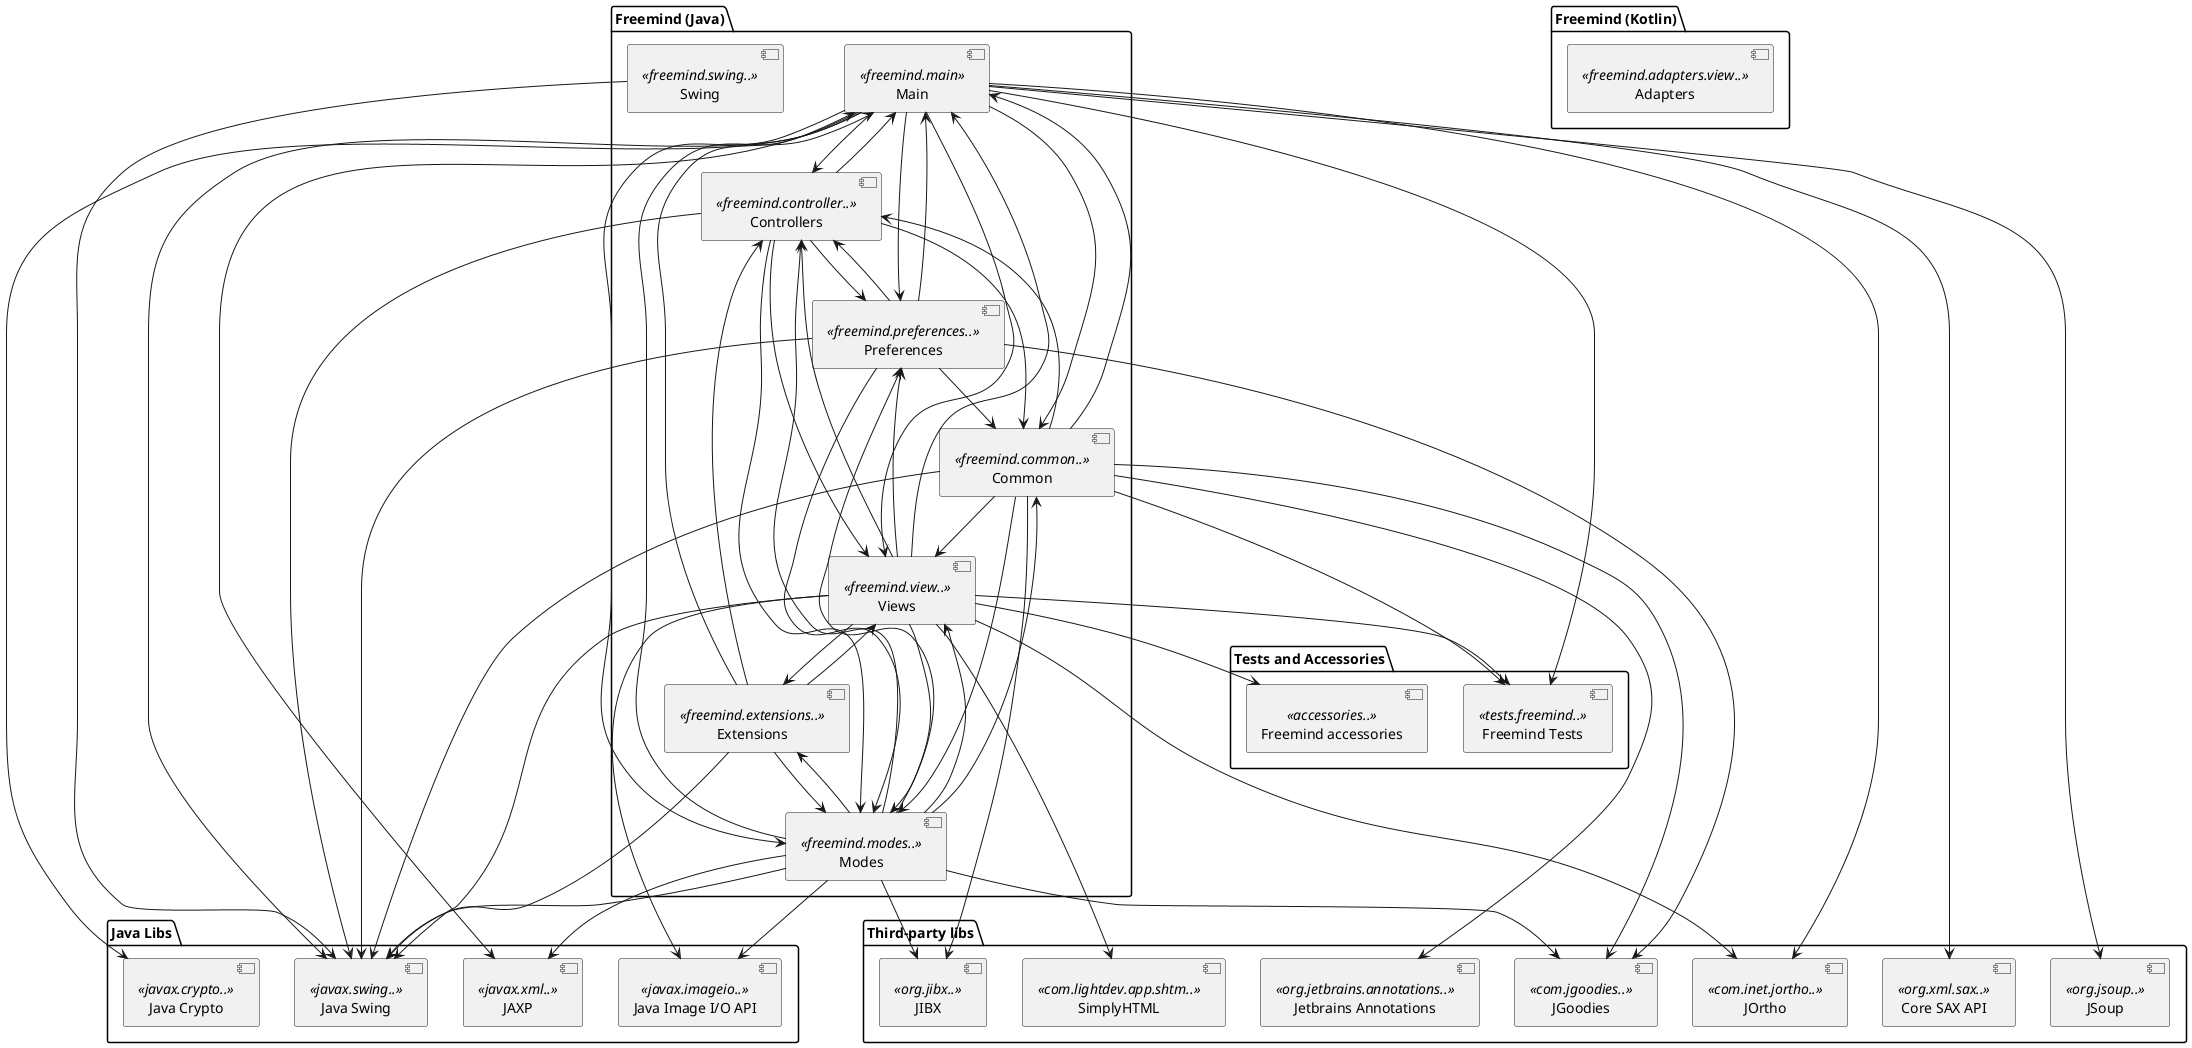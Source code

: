 @startuml Freemind

package "Freemind (Java)" {
    [Main] <<freemind.main>>
    [Controllers] <<freemind.controller..>>
    [Modes] <<freemind.modes..>>
    [Views] <<freemind.view..>>
    [Common] <<freemind.common..>>
    [Preferences] <<freemind.preferences..>>
    [Extensions] <<freemind.extensions..>>
    [Swing] <<freemind.swing..>>
}

package "Freemind (Kotlin)" {
    [Adapters] <<freemind.adapters.view..>>
}

package "Tests and Accessories" {
    [Freemind Tests] <<tests.freemind..>>
    [Freemind accessories] <<accessories..>>
}

package "Java Libs" {
    [Java Swing] <<javax.swing..>>
    [JAXP] <<javax.xml..>>
    [Java Crypto] <<javax.crypto..>>
    [Java Image I/O API] <<javax.imageio..>>
}

package "Third-party libs" {
    [JSoup] <<org.jsoup..>>
    [JOrtho] <<com.inet.jortho..>>
    [SimplyHTML] <<com.lightdev.app.shtm..>>
    [JIBX] <<org.jibx..>>
    [JGoodies] <<com.jgoodies..>>
    [Core SAX API] <<org.xml.sax..>>
    [Jetbrains Annotations] <<org.jetbrains.annotations..>>
}

[Swing] --> [Java Swing]

[Common] --> [Main]
[Common] --> [Modes]
[Common] --> [Controllers]
[Common] --> [Views]
[Common] --> [Freemind Tests]
[Common] --> [Java Swing]
[Common] --> [JIBX]
[Common] --> [JGoodies]
[Common] --> [Jetbrains Annotations]

[Controllers] --> [Views]
[Controllers] --> [Common]
[Controllers] --> [Main]
[Controllers] --> [Modes]
[Controllers] --> [Preferences]
[Controllers] --> [Java Swing]

[Extensions] --> [Main]
[Extensions] --> [Views]
[Extensions] --> [Controllers]
[Extensions] --> [Modes]
[Extensions] --> [Java Swing]

[Views] --> [Controllers]
[Views] --> [Extensions]
[Views] --> [Freemind accessories]
[Views] --> [Freemind Tests]
[Views] --> [Java Swing]
[Views] --> [Java Image I/O API]
[Views] --> [Modes]
[Views] --> [Main]
[Views] --> [Preferences]
[Views] --> [JOrtho]
[Views] --> [SimplyHTML]

[Preferences] --> [Common]
[Preferences] --> [Main]
[Preferences] --> [Modes]
[Preferences] --> [JGoodies]
[Preferences] --> [Controllers]
[Preferences] --> [Java Swing]

[Modes] --> [Preferences]
[Modes] --> [Controllers]
[Modes] --> [Views]
[Modes] --> [Main]
[Modes] --> [Extensions]
[Modes] --> [Common]
[Modes] --> [Java Swing]
[Modes] --> [JAXP]
[Modes] --> [JIBX]
[Modes] --> [Java Image I/O API]
[Modes] --> [JGoodies]

[Main] --> [Preferences]
[Main] --> [Common]
[Main] --> [Views]
[Main] --> [Controllers]
[Main] --> [Modes]
[Main] --> [Java Swing]
[Main] --> [JSoup]
[Main] --> [JAXP]
[Main] --> [Java Crypto]
[Main] --> [JOrtho]
[Main] --> [Core SAX API]
[Main] --> [Freemind Tests]

@enduml